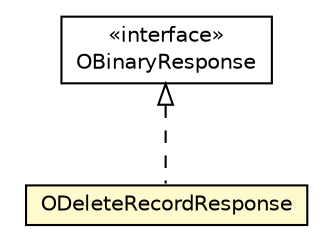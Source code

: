 #!/usr/local/bin/dot
#
# Class diagram 
# Generated by UMLGraph version R5_6-24-gf6e263 (http://www.umlgraph.org/)
#

digraph G {
	edge [fontname="Helvetica",fontsize=10,labelfontname="Helvetica",labelfontsize=10];
	node [fontname="Helvetica",fontsize=10,shape=plaintext];
	nodesep=0.25;
	ranksep=0.5;
	// com.orientechnologies.orient.client.remote.OBinaryResponse
	c2691715 [label=<<table title="com.orientechnologies.orient.client.remote.OBinaryResponse" border="0" cellborder="1" cellspacing="0" cellpadding="2" port="p" href="../OBinaryResponse.html">
		<tr><td><table border="0" cellspacing="0" cellpadding="1">
<tr><td align="center" balign="center"> &#171;interface&#187; </td></tr>
<tr><td align="center" balign="center"> OBinaryResponse </td></tr>
		</table></td></tr>
		</table>>, URL="../OBinaryResponse.html", fontname="Helvetica", fontcolor="black", fontsize=10.0];
	// com.orientechnologies.orient.client.remote.message.ODeleteRecordResponse
	c2691854 [label=<<table title="com.orientechnologies.orient.client.remote.message.ODeleteRecordResponse" border="0" cellborder="1" cellspacing="0" cellpadding="2" port="p" bgcolor="lemonChiffon" href="./ODeleteRecordResponse.html">
		<tr><td><table border="0" cellspacing="0" cellpadding="1">
<tr><td align="center" balign="center"> ODeleteRecordResponse </td></tr>
		</table></td></tr>
		</table>>, URL="./ODeleteRecordResponse.html", fontname="Helvetica", fontcolor="black", fontsize=10.0];
	//com.orientechnologies.orient.client.remote.message.ODeleteRecordResponse implements com.orientechnologies.orient.client.remote.OBinaryResponse
	c2691715:p -> c2691854:p [dir=back,arrowtail=empty,style=dashed];
}

